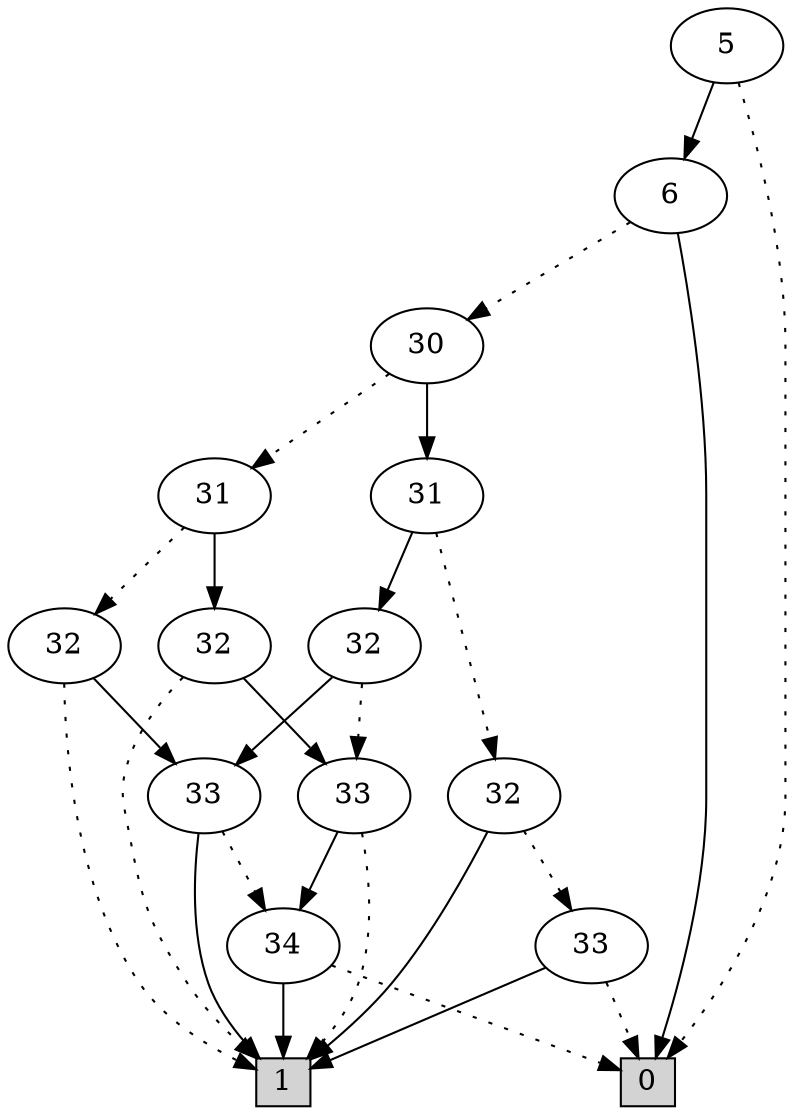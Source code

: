 digraph G {
0 [shape=box, label="0", style=filled, shape=box, height=0.3, width=0.3];
1 [shape=box, label="1", style=filled, shape=box, height=0.3, width=0.3];
1356 [label="5"];
1356 -> 0 [style=dotted];
1356 -> 1355 [style=filled];
1355 [label="6"];
1355 -> 1354 [style=dotted];
1355 -> 0 [style=filled];
1354 [label="30"];
1354 -> 1316 [style=dotted];
1354 -> 1337 [style=filled];
1316 [label="31"];
1316 -> 1246 [style=dotted];
1316 -> 1315 [style=filled];
1246 [label="32"];
1246 -> 1 [style=dotted];
1246 -> 1179 [style=filled];
1179 [label="33"];
1179 -> 70 [style=dotted];
1179 -> 1 [style=filled];
70 [label="34"];
70 -> 0 [style=dotted];
70 -> 1 [style=filled];
1315 [label="32"];
1315 -> 1 [style=dotted];
1315 -> 1204 [style=filled];
1204 [label="33"];
1204 -> 1 [style=dotted];
1204 -> 70 [style=filled];
1337 [label="31"];
1337 -> 1189 [style=dotted];
1337 -> 1336 [style=filled];
1189 [label="32"];
1189 -> 68 [style=dotted];
1189 -> 1 [style=filled];
68 [label="33"];
68 -> 0 [style=dotted];
68 -> 1 [style=filled];
1336 [label="32"];
1336 -> 1204 [style=dotted];
1336 -> 1179 [style=filled];
}
